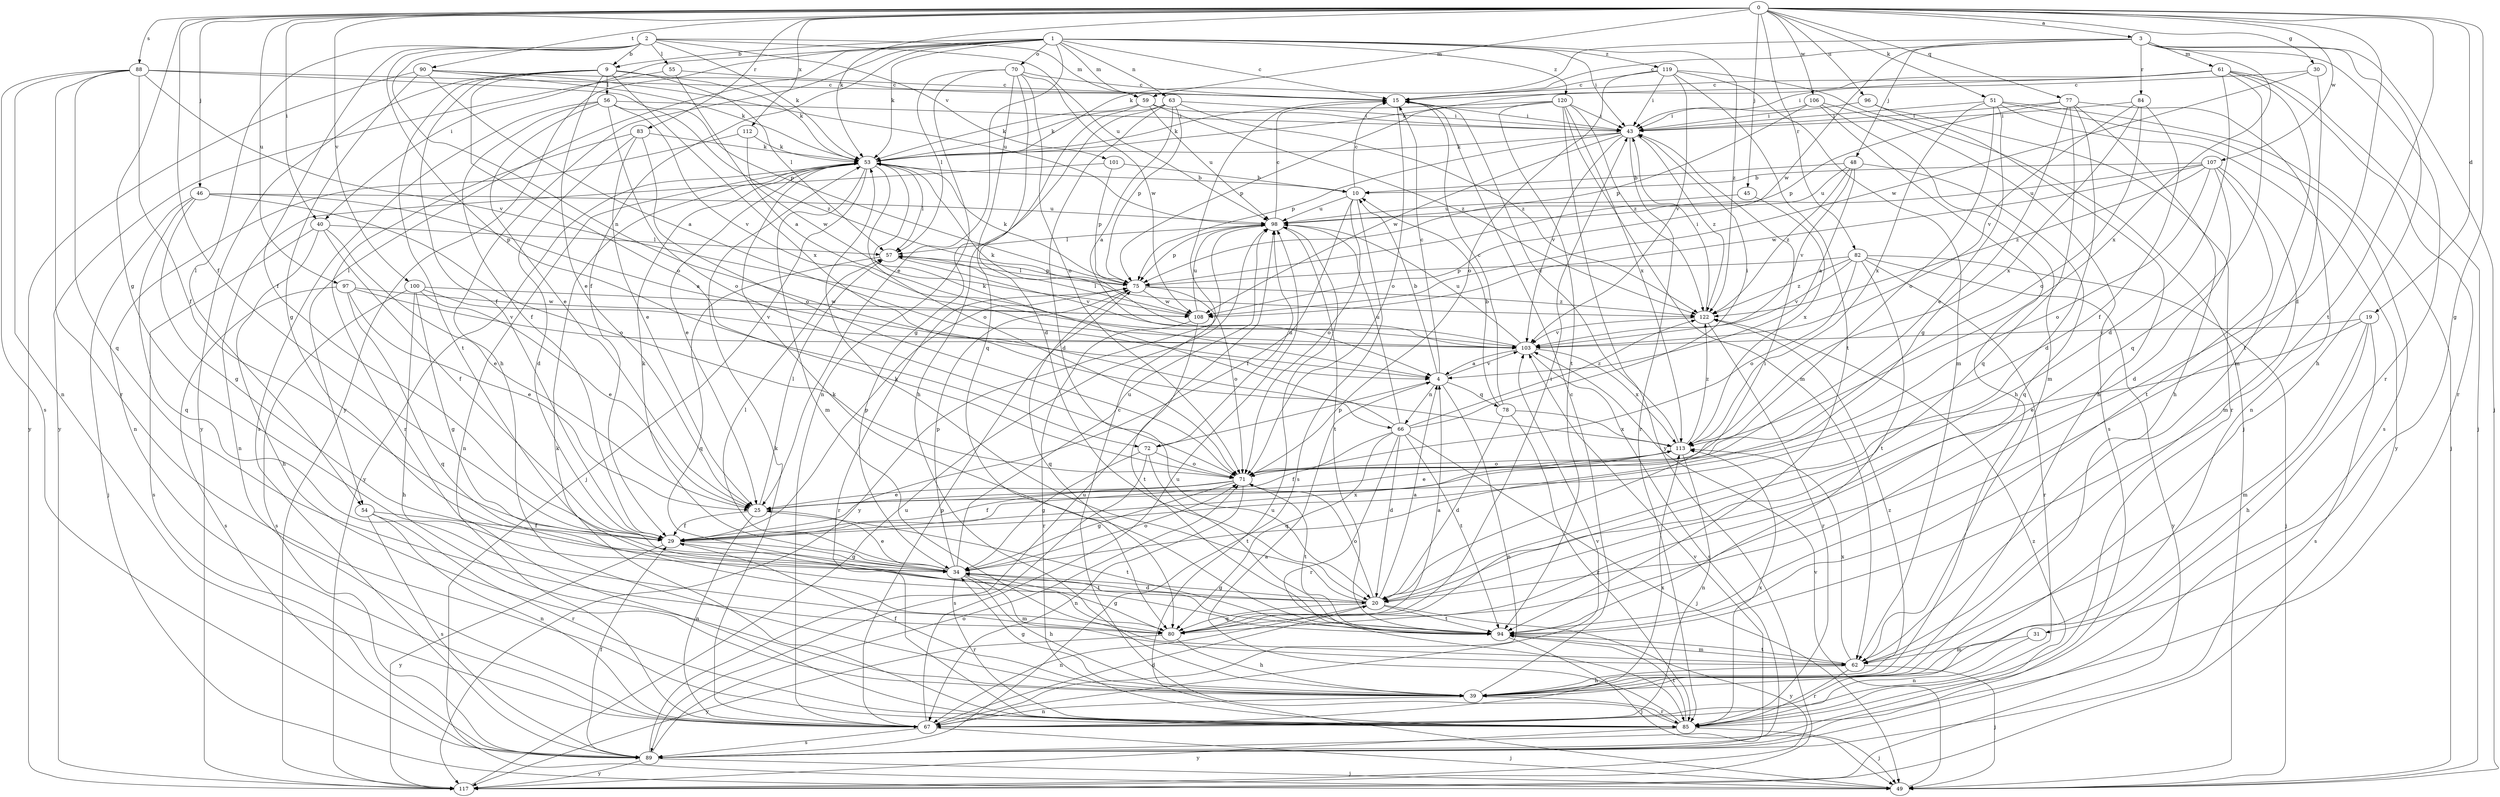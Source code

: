 strict digraph  {
0;
1;
2;
3;
4;
9;
10;
15;
19;
20;
25;
29;
30;
31;
34;
39;
40;
43;
45;
46;
48;
49;
51;
53;
54;
55;
56;
57;
59;
61;
62;
63;
66;
67;
70;
71;
72;
75;
77;
78;
80;
82;
83;
84;
85;
88;
89;
90;
94;
96;
97;
98;
100;
101;
103;
106;
107;
108;
112;
113;
117;
119;
120;
122;
0 -> 3  [label=a];
0 -> 19  [label=d];
0 -> 20  [label=d];
0 -> 29  [label=f];
0 -> 30  [label=g];
0 -> 31  [label=g];
0 -> 34  [label=g];
0 -> 40  [label=i];
0 -> 45  [label=j];
0 -> 46  [label=j];
0 -> 51  [label=k];
0 -> 53  [label=k];
0 -> 59  [label=m];
0 -> 77  [label=q];
0 -> 82  [label=r];
0 -> 83  [label=r];
0 -> 88  [label=s];
0 -> 90  [label=t];
0 -> 94  [label=t];
0 -> 96  [label=u];
0 -> 97  [label=u];
0 -> 100  [label=v];
0 -> 106  [label=w];
0 -> 107  [label=w];
0 -> 112  [label=x];
1 -> 9  [label=b];
1 -> 15  [label=c];
1 -> 25  [label=e];
1 -> 29  [label=f];
1 -> 39  [label=h];
1 -> 40  [label=i];
1 -> 43  [label=i];
1 -> 53  [label=k];
1 -> 54  [label=l];
1 -> 59  [label=m];
1 -> 63  [label=n];
1 -> 70  [label=o];
1 -> 117  [label=y];
1 -> 119  [label=z];
1 -> 120  [label=z];
1 -> 122  [label=z];
2 -> 9  [label=b];
2 -> 29  [label=f];
2 -> 53  [label=k];
2 -> 54  [label=l];
2 -> 55  [label=l];
2 -> 59  [label=m];
2 -> 66  [label=n];
2 -> 72  [label=p];
2 -> 98  [label=u];
2 -> 101  [label=v];
3 -> 15  [label=c];
3 -> 39  [label=h];
3 -> 48  [label=j];
3 -> 49  [label=j];
3 -> 53  [label=k];
3 -> 61  [label=m];
3 -> 84  [label=r];
3 -> 85  [label=r];
3 -> 108  [label=w];
3 -> 113  [label=x];
4 -> 10  [label=b];
4 -> 15  [label=c];
4 -> 66  [label=n];
4 -> 67  [label=n];
4 -> 72  [label=p];
4 -> 78  [label=q];
4 -> 103  [label=v];
9 -> 25  [label=e];
9 -> 29  [label=f];
9 -> 53  [label=k];
9 -> 56  [label=l];
9 -> 57  [label=l];
9 -> 71  [label=o];
9 -> 94  [label=t];
9 -> 113  [label=x];
9 -> 117  [label=y];
10 -> 15  [label=c];
10 -> 29  [label=f];
10 -> 71  [label=o];
10 -> 89  [label=s];
10 -> 98  [label=u];
15 -> 43  [label=i];
15 -> 71  [label=o];
19 -> 25  [label=e];
19 -> 39  [label=h];
19 -> 62  [label=m];
19 -> 89  [label=s];
19 -> 103  [label=v];
20 -> 4  [label=a];
20 -> 34  [label=g];
20 -> 43  [label=i];
20 -> 53  [label=k];
20 -> 67  [label=n];
20 -> 71  [label=o];
20 -> 80  [label=q];
20 -> 94  [label=t];
20 -> 117  [label=y];
25 -> 29  [label=f];
25 -> 57  [label=l];
25 -> 67  [label=n];
25 -> 94  [label=t];
29 -> 34  [label=g];
29 -> 75  [label=p];
29 -> 94  [label=t];
29 -> 113  [label=x];
29 -> 117  [label=y];
30 -> 15  [label=c];
30 -> 94  [label=t];
30 -> 108  [label=w];
31 -> 62  [label=m];
31 -> 67  [label=n];
34 -> 20  [label=d];
34 -> 25  [label=e];
34 -> 39  [label=h];
34 -> 53  [label=k];
34 -> 57  [label=l];
34 -> 62  [label=m];
34 -> 71  [label=o];
34 -> 75  [label=p];
34 -> 85  [label=r];
34 -> 98  [label=u];
39 -> 15  [label=c];
39 -> 29  [label=f];
39 -> 34  [label=g];
39 -> 67  [label=n];
39 -> 85  [label=r];
39 -> 122  [label=z];
40 -> 25  [label=e];
40 -> 29  [label=f];
40 -> 39  [label=h];
40 -> 57  [label=l];
40 -> 89  [label=s];
43 -> 53  [label=k];
43 -> 75  [label=p];
43 -> 85  [label=r];
43 -> 103  [label=v];
43 -> 108  [label=w];
43 -> 122  [label=z];
45 -> 98  [label=u];
45 -> 113  [label=x];
46 -> 4  [label=a];
46 -> 34  [label=g];
46 -> 49  [label=j];
46 -> 71  [label=o];
46 -> 80  [label=q];
46 -> 98  [label=u];
48 -> 4  [label=a];
48 -> 10  [label=b];
48 -> 80  [label=q];
48 -> 98  [label=u];
48 -> 103  [label=v];
48 -> 122  [label=z];
49 -> 98  [label=u];
49 -> 103  [label=v];
51 -> 25  [label=e];
51 -> 43  [label=i];
51 -> 49  [label=j];
51 -> 71  [label=o];
51 -> 89  [label=s];
51 -> 113  [label=x];
51 -> 117  [label=y];
53 -> 10  [label=b];
53 -> 25  [label=e];
53 -> 49  [label=j];
53 -> 57  [label=l];
53 -> 62  [label=m];
53 -> 67  [label=n];
53 -> 71  [label=o];
53 -> 117  [label=y];
54 -> 29  [label=f];
54 -> 67  [label=n];
54 -> 85  [label=r];
54 -> 89  [label=s];
55 -> 4  [label=a];
55 -> 15  [label=c];
55 -> 117  [label=y];
56 -> 25  [label=e];
56 -> 29  [label=f];
56 -> 43  [label=i];
56 -> 71  [label=o];
56 -> 89  [label=s];
56 -> 103  [label=v];
56 -> 122  [label=z];
57 -> 75  [label=p];
57 -> 80  [label=q];
57 -> 103  [label=v];
59 -> 39  [label=h];
59 -> 43  [label=i];
59 -> 53  [label=k];
59 -> 98  [label=u];
59 -> 122  [label=z];
61 -> 15  [label=c];
61 -> 20  [label=d];
61 -> 43  [label=i];
61 -> 49  [label=j];
61 -> 53  [label=k];
61 -> 62  [label=m];
61 -> 80  [label=q];
61 -> 85  [label=r];
62 -> 39  [label=h];
62 -> 49  [label=j];
62 -> 85  [label=r];
62 -> 94  [label=t];
62 -> 113  [label=x];
63 -> 4  [label=a];
63 -> 20  [label=d];
63 -> 34  [label=g];
63 -> 43  [label=i];
63 -> 53  [label=k];
63 -> 75  [label=p];
63 -> 122  [label=z];
66 -> 20  [label=d];
66 -> 29  [label=f];
66 -> 43  [label=i];
66 -> 49  [label=j];
66 -> 53  [label=k];
66 -> 80  [label=q];
66 -> 85  [label=r];
66 -> 94  [label=t];
66 -> 98  [label=u];
66 -> 122  [label=z];
67 -> 20  [label=d];
67 -> 49  [label=j];
67 -> 53  [label=k];
67 -> 75  [label=p];
67 -> 89  [label=s];
67 -> 98  [label=u];
67 -> 103  [label=v];
67 -> 113  [label=x];
70 -> 15  [label=c];
70 -> 20  [label=d];
70 -> 57  [label=l];
70 -> 67  [label=n];
70 -> 71  [label=o];
70 -> 80  [label=q];
70 -> 108  [label=w];
71 -> 25  [label=e];
71 -> 29  [label=f];
71 -> 34  [label=g];
71 -> 67  [label=n];
71 -> 94  [label=t];
72 -> 34  [label=g];
72 -> 71  [label=o];
72 -> 89  [label=s];
72 -> 94  [label=t];
72 -> 98  [label=u];
75 -> 53  [label=k];
75 -> 57  [label=l];
75 -> 71  [label=o];
75 -> 80  [label=q];
75 -> 85  [label=r];
75 -> 108  [label=w];
75 -> 122  [label=z];
77 -> 20  [label=d];
77 -> 34  [label=g];
77 -> 39  [label=h];
77 -> 43  [label=i];
77 -> 67  [label=n];
77 -> 75  [label=p];
77 -> 80  [label=q];
78 -> 10  [label=b];
78 -> 15  [label=c];
78 -> 20  [label=d];
78 -> 85  [label=r];
78 -> 113  [label=x];
80 -> 4  [label=a];
80 -> 34  [label=g];
80 -> 39  [label=h];
80 -> 43  [label=i];
80 -> 117  [label=y];
82 -> 49  [label=j];
82 -> 71  [label=o];
82 -> 75  [label=p];
82 -> 85  [label=r];
82 -> 94  [label=t];
82 -> 103  [label=v];
82 -> 117  [label=y];
82 -> 122  [label=z];
83 -> 20  [label=d];
83 -> 25  [label=e];
83 -> 53  [label=k];
83 -> 71  [label=o];
83 -> 85  [label=r];
84 -> 29  [label=f];
84 -> 43  [label=i];
84 -> 71  [label=o];
84 -> 103  [label=v];
84 -> 113  [label=x];
85 -> 4  [label=a];
85 -> 15  [label=c];
85 -> 49  [label=j];
85 -> 53  [label=k];
85 -> 94  [label=t];
85 -> 113  [label=x];
85 -> 117  [label=y];
88 -> 15  [label=c];
88 -> 29  [label=f];
88 -> 67  [label=n];
88 -> 75  [label=p];
88 -> 80  [label=q];
88 -> 85  [label=r];
88 -> 89  [label=s];
88 -> 103  [label=v];
89 -> 29  [label=f];
89 -> 49  [label=j];
89 -> 71  [label=o];
89 -> 98  [label=u];
89 -> 103  [label=v];
89 -> 117  [label=y];
89 -> 122  [label=z];
90 -> 4  [label=a];
90 -> 15  [label=c];
90 -> 34  [label=g];
90 -> 53  [label=k];
90 -> 98  [label=u];
90 -> 117  [label=y];
94 -> 49  [label=j];
94 -> 53  [label=k];
94 -> 62  [label=m];
96 -> 39  [label=h];
96 -> 43  [label=i];
96 -> 85  [label=r];
97 -> 25  [label=e];
97 -> 80  [label=q];
97 -> 89  [label=s];
97 -> 103  [label=v];
97 -> 108  [label=w];
98 -> 15  [label=c];
98 -> 57  [label=l];
98 -> 75  [label=p];
98 -> 94  [label=t];
98 -> 117  [label=y];
100 -> 25  [label=e];
100 -> 34  [label=g];
100 -> 39  [label=h];
100 -> 89  [label=s];
100 -> 103  [label=v];
100 -> 108  [label=w];
101 -> 10  [label=b];
101 -> 67  [label=n];
101 -> 75  [label=p];
103 -> 4  [label=a];
103 -> 53  [label=k];
103 -> 89  [label=s];
103 -> 98  [label=u];
103 -> 113  [label=x];
106 -> 39  [label=h];
106 -> 43  [label=i];
106 -> 62  [label=m];
106 -> 75  [label=p];
106 -> 89  [label=s];
107 -> 10  [label=b];
107 -> 20  [label=d];
107 -> 62  [label=m];
107 -> 71  [label=o];
107 -> 94  [label=t];
107 -> 98  [label=u];
107 -> 108  [label=w];
107 -> 122  [label=z];
108 -> 57  [label=l];
108 -> 85  [label=r];
108 -> 94  [label=t];
108 -> 98  [label=u];
112 -> 53  [label=k];
112 -> 67  [label=n];
112 -> 108  [label=w];
113 -> 15  [label=c];
113 -> 25  [label=e];
113 -> 67  [label=n];
113 -> 71  [label=o];
113 -> 122  [label=z];
117 -> 98  [label=u];
119 -> 15  [label=c];
119 -> 43  [label=i];
119 -> 49  [label=j];
119 -> 62  [label=m];
119 -> 71  [label=o];
119 -> 94  [label=t];
119 -> 103  [label=v];
120 -> 43  [label=i];
120 -> 53  [label=k];
120 -> 62  [label=m];
120 -> 75  [label=p];
120 -> 94  [label=t];
120 -> 113  [label=x];
120 -> 117  [label=y];
120 -> 122  [label=z];
122 -> 43  [label=i];
122 -> 85  [label=r];
122 -> 103  [label=v];
}
